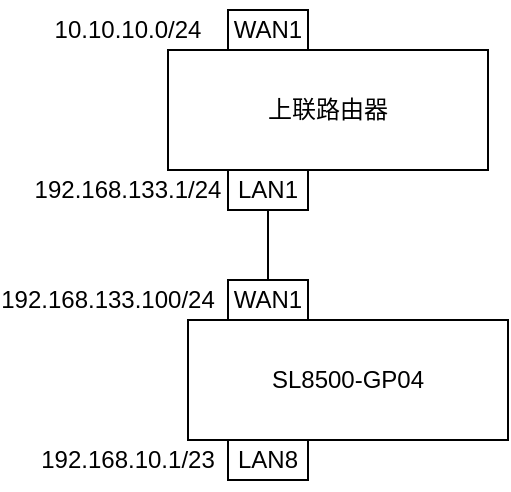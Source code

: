 <mxfile version="26.0.16">
  <diagram name="Page-1" id="80d4a630-b321-0f5e-ff81-c5a36ef4752d">
    <mxGraphModel dx="554" dy="350" grid="1" gridSize="10" guides="1" tooltips="1" connect="1" arrows="1" fold="1" page="1" pageScale="1" pageWidth="1100" pageHeight="850" background="none" math="0" shadow="0">
      <root>
        <mxCell id="0" />
        <mxCell id="1" parent="0" />
        <mxCell id="_1Y2n7WaQmejg51DR3ch-2" value="SL8500-GP04" style="rounded=0;whiteSpace=wrap;html=1;" vertex="1" parent="1">
          <mxGeometry x="310" y="265" width="160" height="60" as="geometry" />
        </mxCell>
        <mxCell id="_1Y2n7WaQmejg51DR3ch-3" value="WAN1" style="rounded=0;whiteSpace=wrap;html=1;" vertex="1" parent="1">
          <mxGeometry x="330" y="245" width="40" height="20" as="geometry" />
        </mxCell>
        <mxCell id="_1Y2n7WaQmejg51DR3ch-4" value="上联路由器" style="rounded=0;whiteSpace=wrap;html=1;" vertex="1" parent="1">
          <mxGeometry x="300" y="130" width="160" height="60" as="geometry" />
        </mxCell>
        <mxCell id="_1Y2n7WaQmejg51DR3ch-6" style="edgeStyle=orthogonalEdgeStyle;rounded=0;orthogonalLoop=1;jettySize=auto;html=1;exitX=0.5;exitY=1;exitDx=0;exitDy=0;entryX=0.5;entryY=0;entryDx=0;entryDy=0;endArrow=none;startFill=0;" edge="1" parent="1" source="_1Y2n7WaQmejg51DR3ch-5" target="_1Y2n7WaQmejg51DR3ch-3">
          <mxGeometry relative="1" as="geometry" />
        </mxCell>
        <mxCell id="_1Y2n7WaQmejg51DR3ch-5" value="LAN1" style="rounded=0;whiteSpace=wrap;html=1;" vertex="1" parent="1">
          <mxGeometry x="330" y="190" width="40" height="20" as="geometry" />
        </mxCell>
        <mxCell id="_1Y2n7WaQmejg51DR3ch-7" value="192.168.133.1/24" style="text;html=1;align=center;verticalAlign=middle;whiteSpace=wrap;rounded=0;" vertex="1" parent="1">
          <mxGeometry x="250" y="185" width="60" height="30" as="geometry" />
        </mxCell>
        <mxCell id="_1Y2n7WaQmejg51DR3ch-8" value="192.168.133.100/24" style="text;html=1;align=center;verticalAlign=middle;whiteSpace=wrap;rounded=0;" vertex="1" parent="1">
          <mxGeometry x="240" y="240" width="60" height="30" as="geometry" />
        </mxCell>
        <mxCell id="_1Y2n7WaQmejg51DR3ch-10" value="WAN1" style="rounded=0;whiteSpace=wrap;html=1;" vertex="1" parent="1">
          <mxGeometry x="330" y="110" width="40" height="20" as="geometry" />
        </mxCell>
        <mxCell id="_1Y2n7WaQmejg51DR3ch-11" value="10.10.10.0/24" style="text;html=1;align=center;verticalAlign=middle;whiteSpace=wrap;rounded=0;" vertex="1" parent="1">
          <mxGeometry x="250" y="105" width="60" height="30" as="geometry" />
        </mxCell>
        <mxCell id="_1Y2n7WaQmejg51DR3ch-12" value="LAN8" style="rounded=0;whiteSpace=wrap;html=1;" vertex="1" parent="1">
          <mxGeometry x="330" y="325" width="40" height="20" as="geometry" />
        </mxCell>
        <mxCell id="_1Y2n7WaQmejg51DR3ch-13" value="192.168.10.1/23" style="text;html=1;align=center;verticalAlign=middle;whiteSpace=wrap;rounded=0;" vertex="1" parent="1">
          <mxGeometry x="250" y="320" width="60" height="30" as="geometry" />
        </mxCell>
      </root>
    </mxGraphModel>
  </diagram>
</mxfile>
